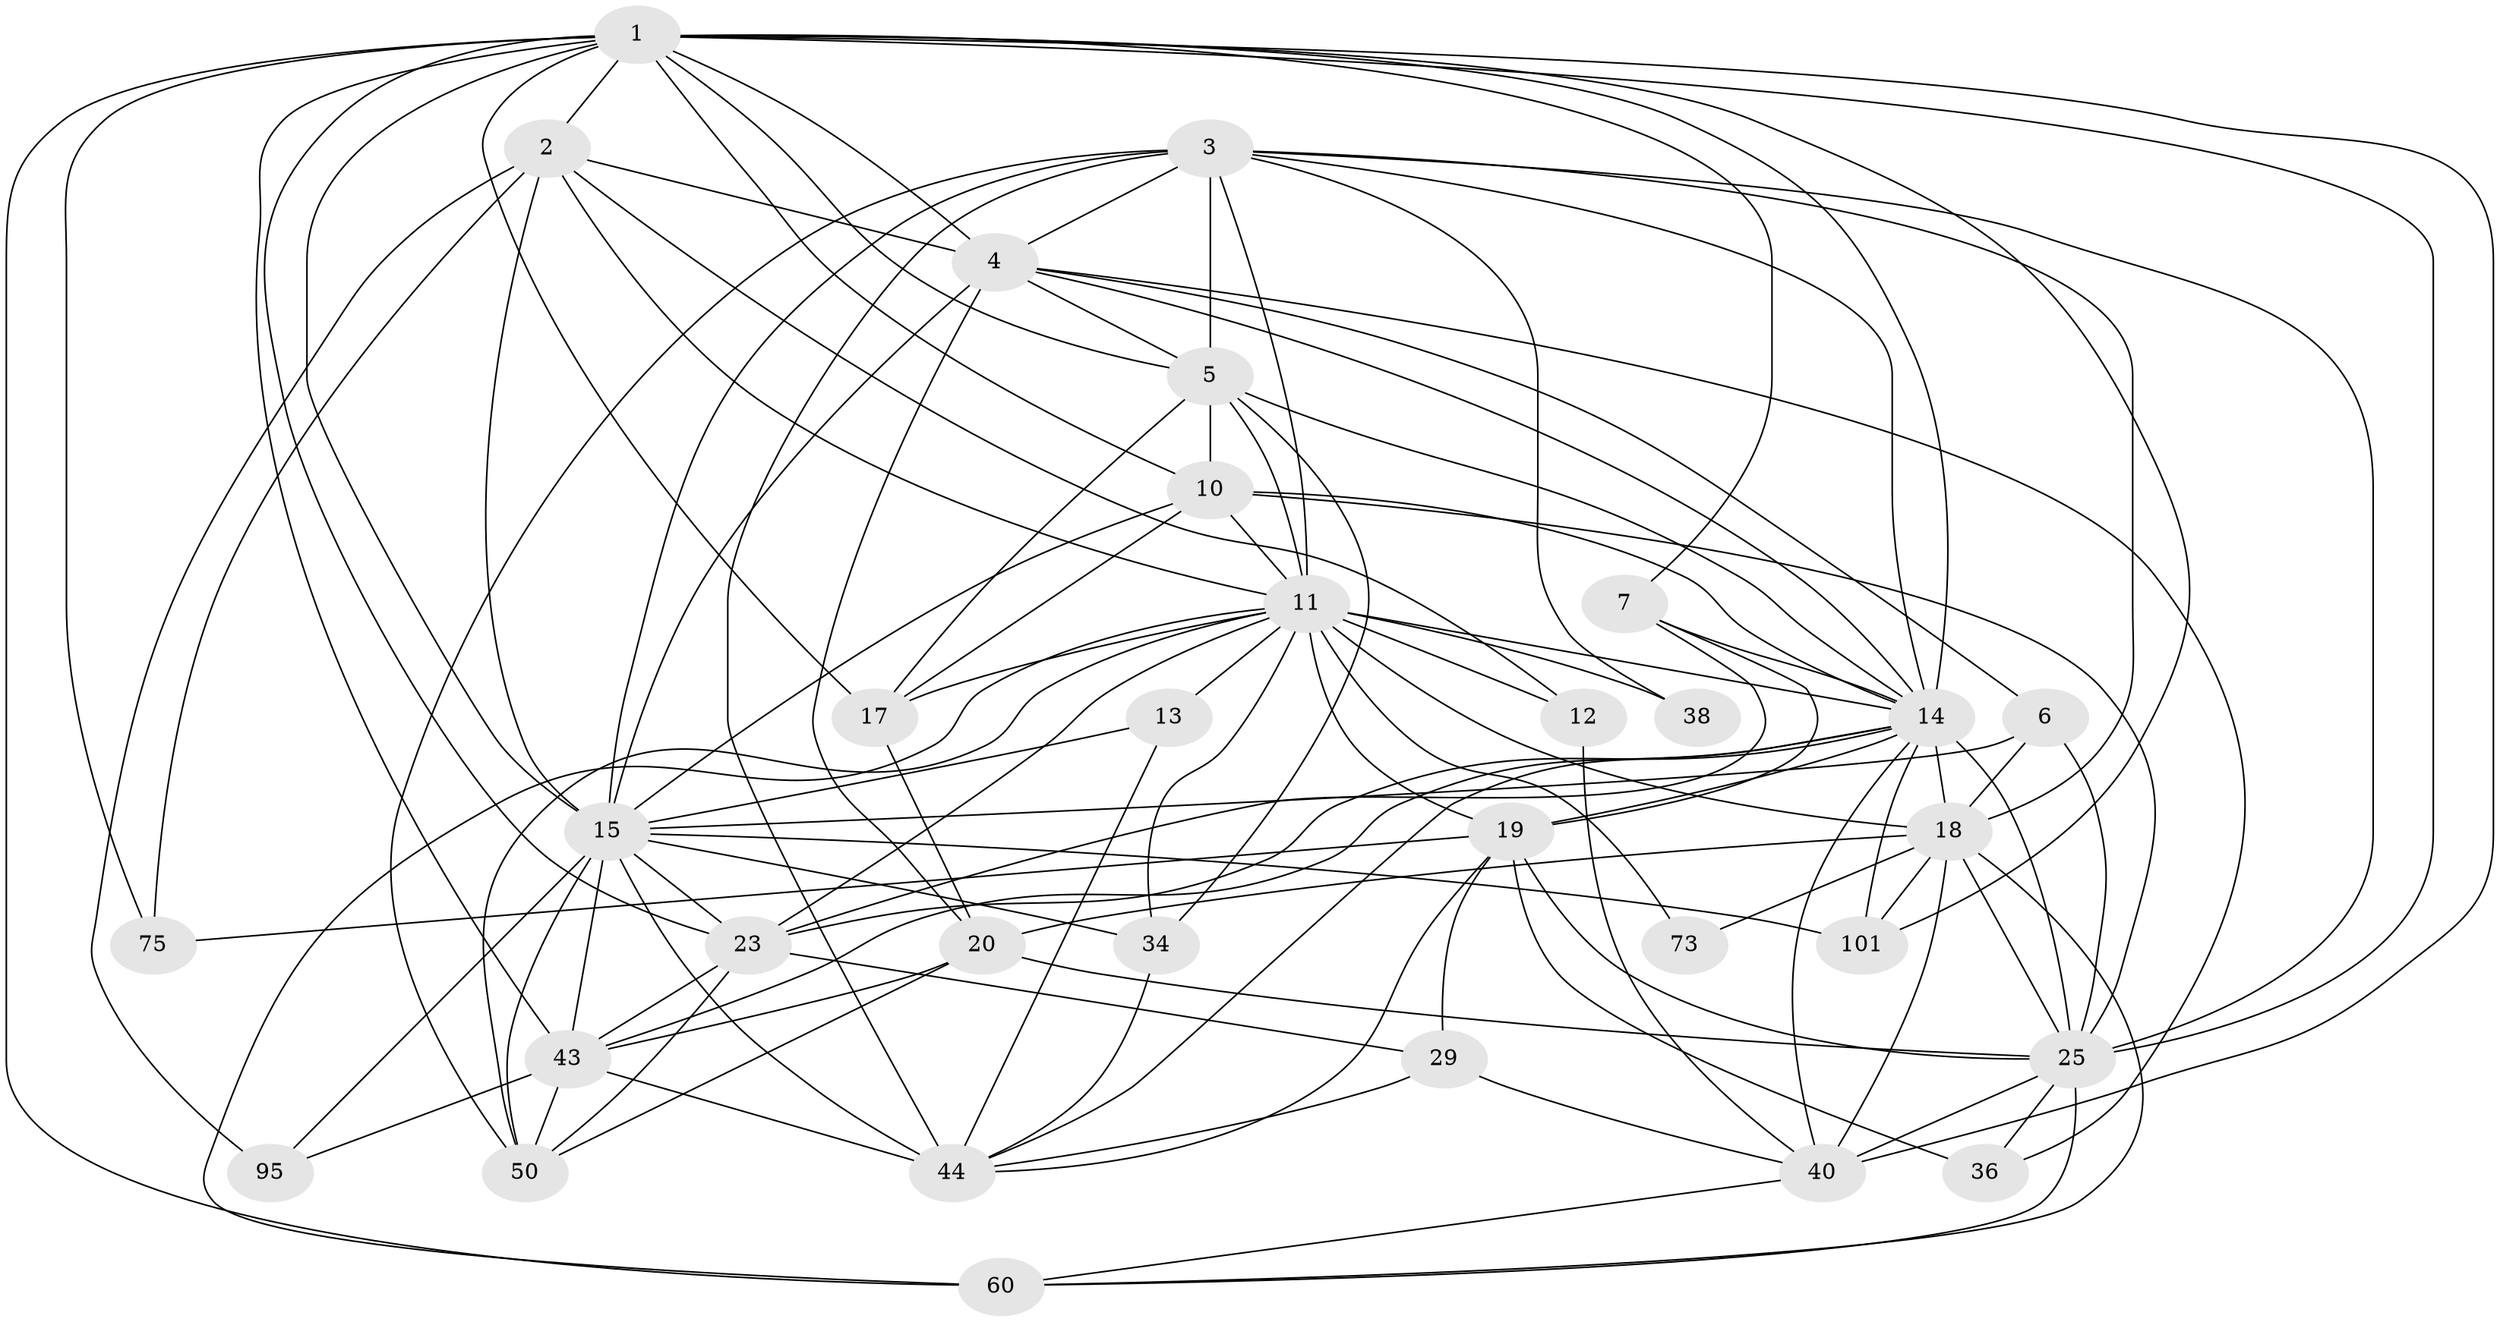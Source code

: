 // original degree distribution, {7: 0.03669724770642202, 3: 0.3394495412844037, 5: 0.12844036697247707, 6: 0.045871559633027525, 4: 0.3119266055045872, 2: 0.09174311926605505, 8: 0.03669724770642202, 9: 0.009174311926605505}
// Generated by graph-tools (version 1.1) at 2025/18/03/04/25 18:18:33]
// undirected, 32 vertices, 111 edges
graph export_dot {
graph [start="1"]
  node [color=gray90,style=filled];
  1 [super="+83+64+21"];
  2 [super="+100+24"];
  3 [super="+8+102+35"];
  4 [super="+72+53+59+48"];
  5 [super="+33+32+105"];
  6 [super="+9+28"];
  7;
  10 [super="+79"];
  11 [super="+51+66+88"];
  12;
  13;
  14 [super="+27+52+31"];
  15 [super="+65+16+80+54+37"];
  17 [super="+82"];
  18 [super="+62+57"];
  19 [super="+87+39+67"];
  20 [super="+22"];
  23 [super="+46+41"];
  25 [super="+68+89+77"];
  29 [super="+47"];
  34 [super="+58"];
  36;
  38;
  40 [super="+78+86"];
  43 [super="+91+84"];
  44 [super="+45+93"];
  50 [super="+74+96"];
  60 [super="+85"];
  73;
  75;
  95;
  101;
  1 -- 40 [weight=2];
  1 -- 17;
  1 -- 15 [weight=3];
  1 -- 2;
  1 -- 101;
  1 -- 7;
  1 -- 25;
  1 -- 75;
  1 -- 60 [weight=2];
  1 -- 43 [weight=2];
  1 -- 4 [weight=2];
  1 -- 5;
  1 -- 10 [weight=2];
  1 -- 14;
  1 -- 23;
  2 -- 75;
  2 -- 12;
  2 -- 4;
  2 -- 11;
  2 -- 95;
  2 -- 15;
  3 -- 50;
  3 -- 44 [weight=2];
  3 -- 11;
  3 -- 15 [weight=2];
  3 -- 25;
  3 -- 18 [weight=2];
  3 -- 4;
  3 -- 5;
  3 -- 38;
  3 -- 14;
  4 -- 36;
  4 -- 20;
  4 -- 6;
  4 -- 5;
  4 -- 14;
  4 -- 15 [weight=3];
  5 -- 17;
  5 -- 10 [weight=2];
  5 -- 34;
  5 -- 11 [weight=2];
  5 -- 14;
  6 -- 18;
  6 -- 25;
  6 -- 15 [weight=2];
  7 -- 19;
  7 -- 23;
  7 -- 14;
  10 -- 11;
  10 -- 25 [weight=2];
  10 -- 17;
  10 -- 15;
  10 -- 14;
  11 -- 18 [weight=3];
  11 -- 38;
  11 -- 73;
  11 -- 12;
  11 -- 13;
  11 -- 60;
  11 -- 19 [weight=2];
  11 -- 17;
  11 -- 50;
  11 -- 23;
  11 -- 34;
  11 -- 14;
  12 -- 40;
  13 -- 15 [weight=2];
  13 -- 44;
  14 -- 101;
  14 -- 43;
  14 -- 18;
  14 -- 23;
  14 -- 19;
  14 -- 44 [weight=2];
  14 -- 40;
  14 -- 25;
  15 -- 23;
  15 -- 34;
  15 -- 50;
  15 -- 43 [weight=2];
  15 -- 44 [weight=2];
  15 -- 95;
  15 -- 101;
  17 -- 20;
  18 -- 73;
  18 -- 20;
  18 -- 25;
  18 -- 40;
  18 -- 101;
  18 -- 60;
  19 -- 36;
  19 -- 29;
  19 -- 75;
  19 -- 44;
  19 -- 25;
  20 -- 50;
  20 -- 43;
  20 -- 25;
  23 -- 50;
  23 -- 43;
  23 -- 29;
  25 -- 60;
  25 -- 40;
  25 -- 36;
  29 -- 40;
  29 -- 44;
  34 -- 44;
  40 -- 60;
  43 -- 50;
  43 -- 95;
  43 -- 44 [weight=2];
}
